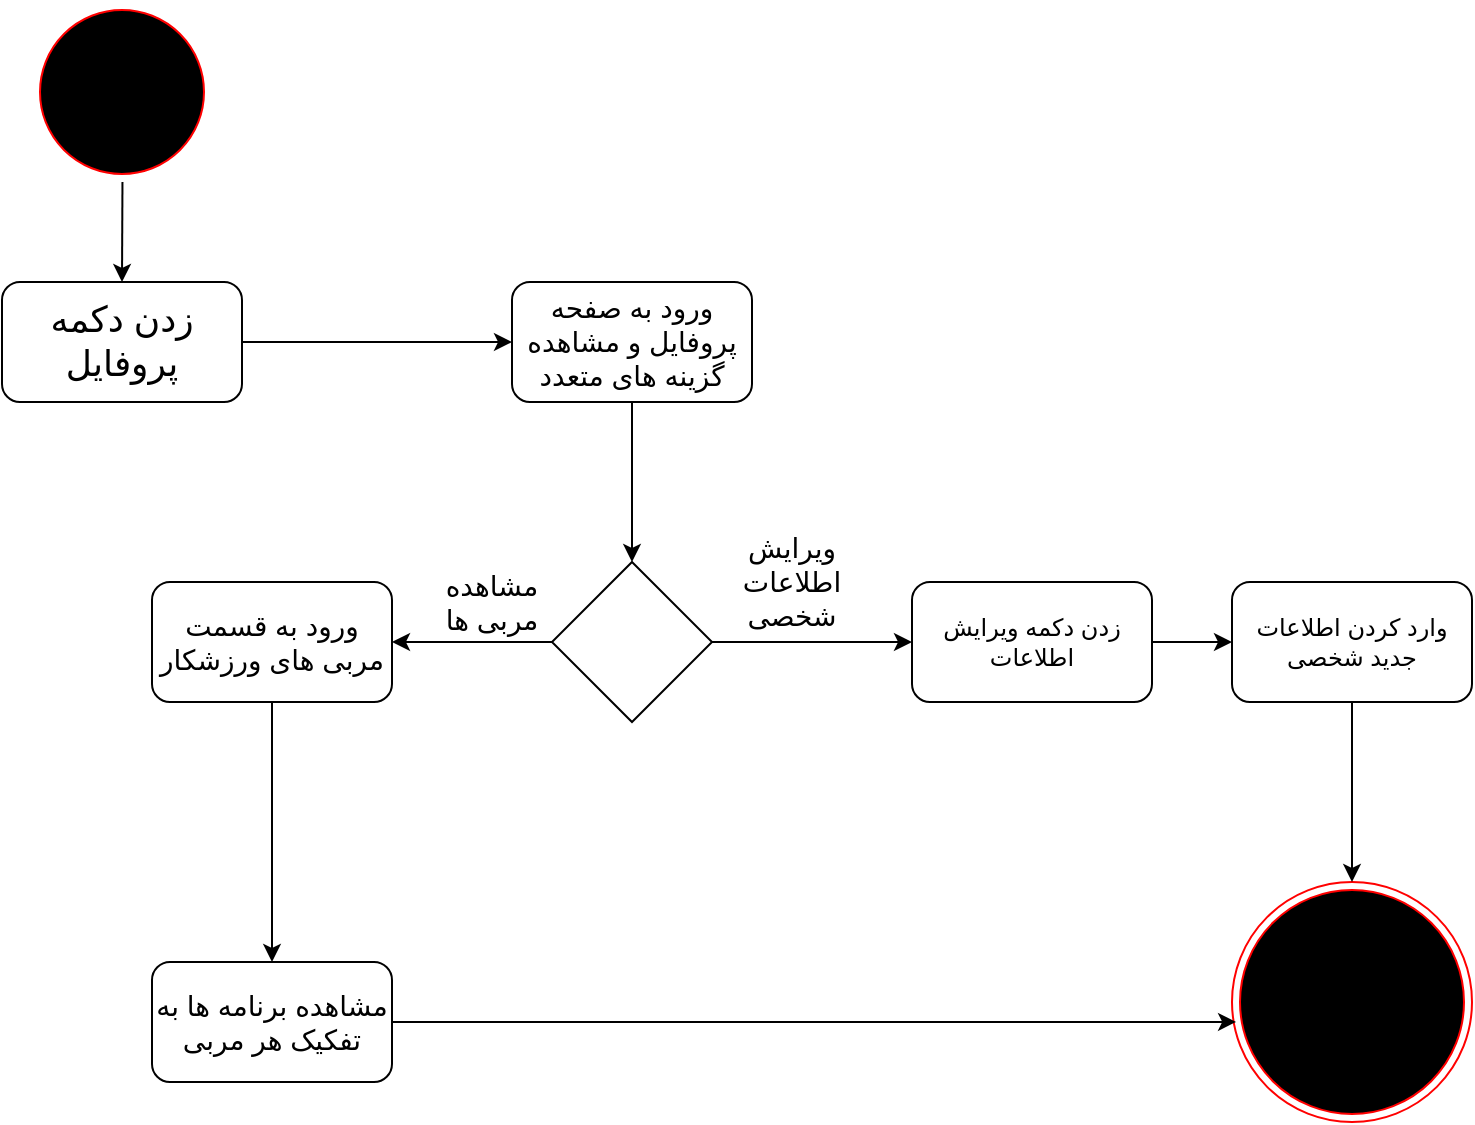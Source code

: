 <mxfile version="12.2.4" type="github" pages="1">
  <diagram id="6dfQyC4qf9_iivoFPgmk" name="Page-1">
    <mxGraphModel dx="1408" dy="792" grid="1" gridSize="10" guides="1" tooltips="1" connect="1" arrows="1" fold="1" page="1" pageScale="1" pageWidth="850" pageHeight="1100" math="0" shadow="0">
      <root>
        <mxCell id="0"/>
        <mxCell id="1" parent="0"/>
        <mxCell id="jbkjmIQ07fViatpcuKlW-2" value="" style="ellipse;html=1;shape=endState;fillColor=#000000;strokeColor=#ff0000;" vertex="1" parent="1">
          <mxGeometry x="680" y="520" width="120" height="120" as="geometry"/>
        </mxCell>
        <mxCell id="jbkjmIQ07fViatpcuKlW-3" value="" style="ellipse;html=1;shape=startState;fillColor=#000000;strokeColor=#ff0000;" vertex="1" parent="1">
          <mxGeometry x="80" y="80" width="90" height="90" as="geometry"/>
        </mxCell>
        <mxCell id="jbkjmIQ07fViatpcuKlW-5" value="" style="endArrow=classic;html=1;entryX=0.5;entryY=0;entryDx=0;entryDy=0;" edge="1" parent="1" source="jbkjmIQ07fViatpcuKlW-3" target="jbkjmIQ07fViatpcuKlW-6">
          <mxGeometry width="50" height="50" relative="1" as="geometry">
            <mxPoint x="80" y="520" as="sourcePoint"/>
            <mxPoint x="120" y="350" as="targetPoint"/>
          </mxGeometry>
        </mxCell>
        <mxCell id="jbkjmIQ07fViatpcuKlW-6" value="&lt;font style=&quot;font-size: 18px&quot;&gt;زدن دکمه پروفایل&lt;/font&gt;" style="rounded=1;whiteSpace=wrap;html=1;" vertex="1" parent="1">
          <mxGeometry x="65" y="220" width="120" height="60" as="geometry"/>
        </mxCell>
        <mxCell id="jbkjmIQ07fViatpcuKlW-7" value="&lt;font style=&quot;font-size: 14px&quot;&gt;ورود به صفحه پروفایل و مشاهده گزینه های متعدد&lt;/font&gt;" style="rounded=1;whiteSpace=wrap;html=1;" vertex="1" parent="1">
          <mxGeometry x="320" y="220" width="120" height="60" as="geometry"/>
        </mxCell>
        <mxCell id="jbkjmIQ07fViatpcuKlW-8" value="" style="endArrow=classic;html=1;exitX=1;exitY=0.5;exitDx=0;exitDy=0;entryX=0;entryY=0.5;entryDx=0;entryDy=0;" edge="1" parent="1" source="jbkjmIQ07fViatpcuKlW-6" target="jbkjmIQ07fViatpcuKlW-7">
          <mxGeometry width="50" height="50" relative="1" as="geometry">
            <mxPoint x="70" y="610" as="sourcePoint"/>
            <mxPoint x="120" y="560" as="targetPoint"/>
          </mxGeometry>
        </mxCell>
        <mxCell id="jbkjmIQ07fViatpcuKlW-9" value="" style="endArrow=classic;html=1;exitX=0.5;exitY=1;exitDx=0;exitDy=0;entryX=0.5;entryY=0;entryDx=0;entryDy=0;" edge="1" parent="1" source="jbkjmIQ07fViatpcuKlW-7" target="jbkjmIQ07fViatpcuKlW-10">
          <mxGeometry width="50" height="50" relative="1" as="geometry">
            <mxPoint x="70" y="610" as="sourcePoint"/>
            <mxPoint x="280" y="360" as="targetPoint"/>
          </mxGeometry>
        </mxCell>
        <mxCell id="jbkjmIQ07fViatpcuKlW-10" value="" style="rhombus;whiteSpace=wrap;html=1;" vertex="1" parent="1">
          <mxGeometry x="340" y="360" width="80" height="80" as="geometry"/>
        </mxCell>
        <mxCell id="jbkjmIQ07fViatpcuKlW-11" value="" style="endArrow=classic;html=1;exitX=0;exitY=0.5;exitDx=0;exitDy=0;" edge="1" parent="1" source="jbkjmIQ07fViatpcuKlW-12">
          <mxGeometry width="50" height="50" relative="1" as="geometry">
            <mxPoint x="70" y="610" as="sourcePoint"/>
            <mxPoint x="160" y="400" as="targetPoint"/>
          </mxGeometry>
        </mxCell>
        <mxCell id="jbkjmIQ07fViatpcuKlW-12" value="&lt;font style=&quot;font-size: 14px&quot;&gt;ورود به قسمت مربی های ورزشکار&lt;/font&gt;" style="rounded=1;whiteSpace=wrap;html=1;" vertex="1" parent="1">
          <mxGeometry x="140" y="370" width="120" height="60" as="geometry"/>
        </mxCell>
        <mxCell id="jbkjmIQ07fViatpcuKlW-13" value="" style="endArrow=classic;html=1;exitX=0;exitY=0.5;exitDx=0;exitDy=0;" edge="1" parent="1" source="jbkjmIQ07fViatpcuKlW-10" target="jbkjmIQ07fViatpcuKlW-12">
          <mxGeometry width="50" height="50" relative="1" as="geometry">
            <mxPoint x="340" y="400" as="sourcePoint"/>
            <mxPoint x="160" y="400" as="targetPoint"/>
          </mxGeometry>
        </mxCell>
        <mxCell id="jbkjmIQ07fViatpcuKlW-14" value="&lt;font style=&quot;font-size: 14px&quot;&gt;مشاهده مربی ها&lt;/font&gt;" style="text;html=1;strokeColor=none;fillColor=none;align=center;verticalAlign=middle;whiteSpace=wrap;rounded=0;" vertex="1" parent="1">
          <mxGeometry x="290" y="370" width="40" height="20" as="geometry"/>
        </mxCell>
        <mxCell id="jbkjmIQ07fViatpcuKlW-17" value="" style="endArrow=classic;html=1;exitX=0.5;exitY=1;exitDx=0;exitDy=0;" edge="1" parent="1" source="jbkjmIQ07fViatpcuKlW-12">
          <mxGeometry width="50" height="50" relative="1" as="geometry">
            <mxPoint x="70" y="610" as="sourcePoint"/>
            <mxPoint x="200" y="560" as="targetPoint"/>
          </mxGeometry>
        </mxCell>
        <mxCell id="jbkjmIQ07fViatpcuKlW-25" style="edgeStyle=orthogonalEdgeStyle;rounded=0;orthogonalLoop=1;jettySize=auto;html=1;entryX=0.017;entryY=0.583;entryDx=0;entryDy=0;entryPerimeter=0;" edge="1" parent="1" source="jbkjmIQ07fViatpcuKlW-18" target="jbkjmIQ07fViatpcuKlW-2">
          <mxGeometry relative="1" as="geometry"/>
        </mxCell>
        <mxCell id="jbkjmIQ07fViatpcuKlW-18" value="&lt;font style=&quot;font-size: 14px&quot;&gt;مشاهده برنامه ها به تفکیک هر مربی&lt;/font&gt;" style="rounded=1;whiteSpace=wrap;html=1;" vertex="1" parent="1">
          <mxGeometry x="140" y="560" width="120" height="60" as="geometry"/>
        </mxCell>
        <mxCell id="jbkjmIQ07fViatpcuKlW-19" value="" style="endArrow=classic;html=1;exitX=1;exitY=0.5;exitDx=0;exitDy=0;entryX=0;entryY=0.5;entryDx=0;entryDy=0;" edge="1" parent="1" source="jbkjmIQ07fViatpcuKlW-10" target="jbkjmIQ07fViatpcuKlW-22">
          <mxGeometry width="50" height="50" relative="1" as="geometry">
            <mxPoint x="70" y="720" as="sourcePoint"/>
            <mxPoint x="520" y="400" as="targetPoint"/>
          </mxGeometry>
        </mxCell>
        <mxCell id="jbkjmIQ07fViatpcuKlW-24" style="edgeStyle=orthogonalEdgeStyle;rounded=0;orthogonalLoop=1;jettySize=auto;html=1;" edge="1" parent="1" source="jbkjmIQ07fViatpcuKlW-20">
          <mxGeometry relative="1" as="geometry">
            <mxPoint x="740" y="520" as="targetPoint"/>
          </mxGeometry>
        </mxCell>
        <mxCell id="jbkjmIQ07fViatpcuKlW-20" value="وارد کردن اطلاعات جدید شخصی" style="rounded=1;whiteSpace=wrap;html=1;" vertex="1" parent="1">
          <mxGeometry x="680" y="370" width="120" height="60" as="geometry"/>
        </mxCell>
        <mxCell id="jbkjmIQ07fViatpcuKlW-21" value="&lt;font style=&quot;font-size: 14px&quot;&gt;ویرایش اطلاعات شخصی&lt;/font&gt;" style="text;html=1;strokeColor=none;fillColor=none;align=center;verticalAlign=middle;whiteSpace=wrap;rounded=0;" vertex="1" parent="1">
          <mxGeometry x="440" y="360" width="40" height="20" as="geometry"/>
        </mxCell>
        <mxCell id="jbkjmIQ07fViatpcuKlW-23" style="edgeStyle=orthogonalEdgeStyle;rounded=0;orthogonalLoop=1;jettySize=auto;html=1;exitX=1;exitY=0.5;exitDx=0;exitDy=0;entryX=0;entryY=0.5;entryDx=0;entryDy=0;" edge="1" parent="1" source="jbkjmIQ07fViatpcuKlW-22" target="jbkjmIQ07fViatpcuKlW-20">
          <mxGeometry relative="1" as="geometry"/>
        </mxCell>
        <mxCell id="jbkjmIQ07fViatpcuKlW-22" value="زدن دکمه ویرایش اطلاعات&lt;br&gt;" style="rounded=1;whiteSpace=wrap;html=1;" vertex="1" parent="1">
          <mxGeometry x="520" y="370" width="120" height="60" as="geometry"/>
        </mxCell>
      </root>
    </mxGraphModel>
  </diagram>
</mxfile>
